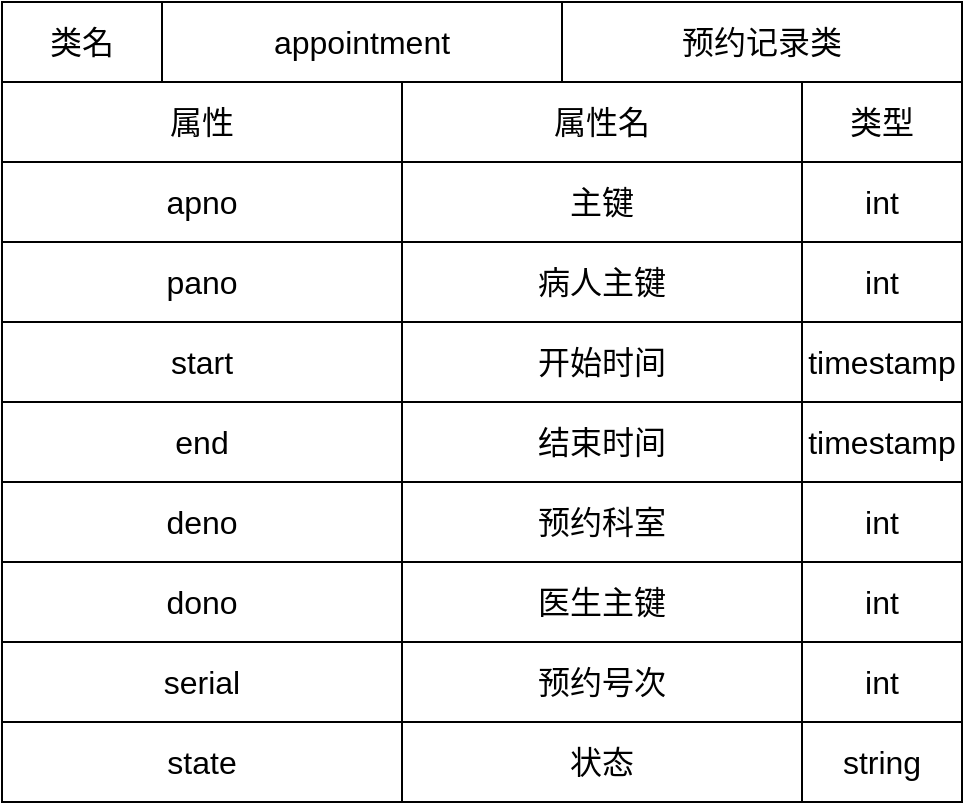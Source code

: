 <mxfile>
    <diagram id="8jwDnHj-vl6_LvJjjXVG" name="第 1 页">
        <mxGraphModel dx="930" dy="659" grid="1" gridSize="10" guides="1" tooltips="1" connect="1" arrows="1" fold="1" page="1" pageScale="1" pageWidth="827" pageHeight="1169" math="0" shadow="0">
            <root>
                <mxCell id="0"/>
                <mxCell id="1" parent="0"/>
                <mxCell id="26" value="&lt;font style=&quot;font-size: 16px;&quot;&gt;类名&lt;/font&gt;" style="rounded=0;whiteSpace=wrap;html=1;fillColor=none;" parent="1" vertex="1">
                    <mxGeometry x="160" y="120" width="80" height="40" as="geometry"/>
                </mxCell>
                <mxCell id="27" value="&lt;font style=&quot;font-size: 16px;&quot;&gt;appointment&lt;/font&gt;" style="rounded=0;whiteSpace=wrap;html=1;fillColor=none;" parent="1" vertex="1">
                    <mxGeometry x="240" y="120" width="200" height="40" as="geometry"/>
                </mxCell>
                <mxCell id="28" value="&lt;span style=&quot;font-size: 16px;&quot;&gt;预约记录类&lt;/span&gt;" style="rounded=0;whiteSpace=wrap;html=1;fillColor=none;" parent="1" vertex="1">
                    <mxGeometry x="440" y="120" width="200" height="40" as="geometry"/>
                </mxCell>
                <mxCell id="29" value="&lt;font style=&quot;font-size: 16px;&quot;&gt;属性&lt;/font&gt;" style="rounded=0;whiteSpace=wrap;html=1;fillColor=none;" parent="1" vertex="1">
                    <mxGeometry x="160" y="160" width="200" height="40" as="geometry"/>
                </mxCell>
                <mxCell id="30" value="&lt;font style=&quot;font-size: 16px;&quot;&gt;属性名&lt;/font&gt;" style="rounded=0;whiteSpace=wrap;html=1;fillColor=none;" parent="1" vertex="1">
                    <mxGeometry x="360" y="160" width="200" height="40" as="geometry"/>
                </mxCell>
                <mxCell id="31" value="&lt;font style=&quot;font-size: 16px;&quot;&gt;类型&lt;/font&gt;" style="rounded=0;whiteSpace=wrap;html=1;fillColor=none;" parent="1" vertex="1">
                    <mxGeometry x="560" y="160" width="80" height="40" as="geometry"/>
                </mxCell>
                <mxCell id="32" value="&lt;font style=&quot;font-size: 16px;&quot;&gt;apno&lt;/font&gt;" style="rounded=0;whiteSpace=wrap;html=1;fillColor=none;" parent="1" vertex="1">
                    <mxGeometry x="160" y="200" width="200" height="40" as="geometry"/>
                </mxCell>
                <mxCell id="33" value="&lt;span style=&quot;font-size: 16px;&quot;&gt;主键&lt;/span&gt;" style="rounded=0;whiteSpace=wrap;html=1;fillColor=none;" parent="1" vertex="1">
                    <mxGeometry x="360" y="200" width="200" height="40" as="geometry"/>
                </mxCell>
                <mxCell id="34" value="&lt;font style=&quot;font-size: 16px;&quot;&gt;int&lt;/font&gt;" style="rounded=0;whiteSpace=wrap;html=1;fillColor=none;" parent="1" vertex="1">
                    <mxGeometry x="560" y="200" width="80" height="40" as="geometry"/>
                </mxCell>
                <mxCell id="35" value="&lt;font style=&quot;font-size: 16px;&quot;&gt;start&lt;/font&gt;" style="rounded=0;whiteSpace=wrap;html=1;fillColor=none;" parent="1" vertex="1">
                    <mxGeometry x="160" y="280" width="200" height="40" as="geometry"/>
                </mxCell>
                <mxCell id="36" value="&lt;span style=&quot;font-size: 16px;&quot;&gt;开始时间&lt;/span&gt;" style="rounded=0;whiteSpace=wrap;html=1;fillColor=none;" parent="1" vertex="1">
                    <mxGeometry x="360" y="280" width="200" height="40" as="geometry"/>
                </mxCell>
                <mxCell id="37" value="&lt;font style=&quot;font-size: 16px;&quot;&gt;timestamp&lt;/font&gt;" style="rounded=0;whiteSpace=wrap;html=1;fillColor=none;" parent="1" vertex="1">
                    <mxGeometry x="560" y="280" width="80" height="40" as="geometry"/>
                </mxCell>
                <mxCell id="38" value="&lt;font style=&quot;font-size: 16px;&quot;&gt;deno&lt;/font&gt;" style="rounded=0;whiteSpace=wrap;html=1;fillColor=none;" parent="1" vertex="1">
                    <mxGeometry x="160" y="360" width="200" height="40" as="geometry"/>
                </mxCell>
                <mxCell id="39" value="&lt;span style=&quot;font-size: 16px;&quot;&gt;预约科室&lt;/span&gt;" style="rounded=0;whiteSpace=wrap;html=1;fillColor=none;" parent="1" vertex="1">
                    <mxGeometry x="360" y="360" width="200" height="40" as="geometry"/>
                </mxCell>
                <mxCell id="40" value="&lt;span style=&quot;font-size: 16px;&quot;&gt;int&lt;/span&gt;" style="rounded=0;whiteSpace=wrap;html=1;fillColor=none;" parent="1" vertex="1">
                    <mxGeometry x="560" y="360" width="80" height="40" as="geometry"/>
                </mxCell>
                <mxCell id="41" value="&lt;font style=&quot;font-size: 16px;&quot;&gt;serial&lt;/font&gt;" style="rounded=0;whiteSpace=wrap;html=1;fillColor=none;" parent="1" vertex="1">
                    <mxGeometry x="160" y="440" width="200" height="40" as="geometry"/>
                </mxCell>
                <mxCell id="42" value="&lt;span style=&quot;font-size: 16px;&quot;&gt;预约号次&lt;/span&gt;" style="rounded=0;whiteSpace=wrap;html=1;fillColor=none;" parent="1" vertex="1">
                    <mxGeometry x="360" y="440" width="200" height="40" as="geometry"/>
                </mxCell>
                <mxCell id="43" value="&lt;span style=&quot;font-size: 16px;&quot;&gt;int&lt;/span&gt;" style="rounded=0;whiteSpace=wrap;html=1;fillColor=none;" parent="1" vertex="1">
                    <mxGeometry x="560" y="440" width="80" height="40" as="geometry"/>
                </mxCell>
                <mxCell id="44" value="&lt;font style=&quot;font-size: 16px;&quot;&gt;state&lt;/font&gt;" style="rounded=0;whiteSpace=wrap;html=1;fillColor=none;" parent="1" vertex="1">
                    <mxGeometry x="160" y="480" width="200" height="40" as="geometry"/>
                </mxCell>
                <mxCell id="45" value="&lt;span style=&quot;font-size: 16px;&quot;&gt;状态&lt;/span&gt;" style="rounded=0;whiteSpace=wrap;html=1;fillColor=none;" parent="1" vertex="1">
                    <mxGeometry x="360" y="480" width="200" height="40" as="geometry"/>
                </mxCell>
                <mxCell id="46" value="&lt;span style=&quot;font-size: 16px;&quot;&gt;string&lt;/span&gt;" style="rounded=0;whiteSpace=wrap;html=1;fillColor=none;" parent="1" vertex="1">
                    <mxGeometry x="560" y="480" width="80" height="40" as="geometry"/>
                </mxCell>
                <mxCell id="56" value="&lt;span style=&quot;font-size: 16px;&quot;&gt;pano&lt;/span&gt;" style="rounded=0;whiteSpace=wrap;html=1;fillColor=none;" parent="1" vertex="1">
                    <mxGeometry x="160" y="240" width="200" height="40" as="geometry"/>
                </mxCell>
                <mxCell id="57" value="&lt;span style=&quot;font-size: 16px;&quot;&gt;病人主键&lt;/span&gt;" style="rounded=0;whiteSpace=wrap;html=1;fillColor=none;" parent="1" vertex="1">
                    <mxGeometry x="360" y="240" width="200" height="40" as="geometry"/>
                </mxCell>
                <mxCell id="58" value="&lt;span style=&quot;font-size: 16px;&quot;&gt;int&lt;/span&gt;" style="rounded=0;whiteSpace=wrap;html=1;fillColor=none;" parent="1" vertex="1">
                    <mxGeometry x="560" y="240" width="80" height="40" as="geometry"/>
                </mxCell>
                <mxCell id="59" value="&lt;span style=&quot;font-size: 16px;&quot;&gt;dono&lt;/span&gt;" style="rounded=0;whiteSpace=wrap;html=1;fillColor=none;" parent="1" vertex="1">
                    <mxGeometry x="160" y="400" width="200" height="40" as="geometry"/>
                </mxCell>
                <mxCell id="60" value="&lt;span style=&quot;font-size: 16px;&quot;&gt;医生主键&lt;/span&gt;" style="rounded=0;whiteSpace=wrap;html=1;fillColor=none;" parent="1" vertex="1">
                    <mxGeometry x="360" y="400" width="200" height="40" as="geometry"/>
                </mxCell>
                <mxCell id="61" value="&lt;span style=&quot;font-size: 16px;&quot;&gt;int&lt;/span&gt;" style="rounded=0;whiteSpace=wrap;html=1;fillColor=none;" parent="1" vertex="1">
                    <mxGeometry x="560" y="400" width="80" height="40" as="geometry"/>
                </mxCell>
                <mxCell id="62" value="&lt;font style=&quot;font-size: 16px;&quot;&gt;end&lt;/font&gt;" style="rounded=0;whiteSpace=wrap;html=1;fillColor=none;" parent="1" vertex="1">
                    <mxGeometry x="160" y="320" width="200" height="40" as="geometry"/>
                </mxCell>
                <mxCell id="63" value="&lt;span style=&quot;font-size: 16px;&quot;&gt;结束时间&lt;/span&gt;" style="rounded=0;whiteSpace=wrap;html=1;fillColor=none;" parent="1" vertex="1">
                    <mxGeometry x="360" y="320" width="200" height="40" as="geometry"/>
                </mxCell>
                <mxCell id="64" value="&lt;font style=&quot;font-size: 16px;&quot;&gt;timestamp&lt;/font&gt;" style="rounded=0;whiteSpace=wrap;html=1;fillColor=none;" parent="1" vertex="1">
                    <mxGeometry x="560" y="320" width="80" height="40" as="geometry"/>
                </mxCell>
            </root>
        </mxGraphModel>
    </diagram>
</mxfile>